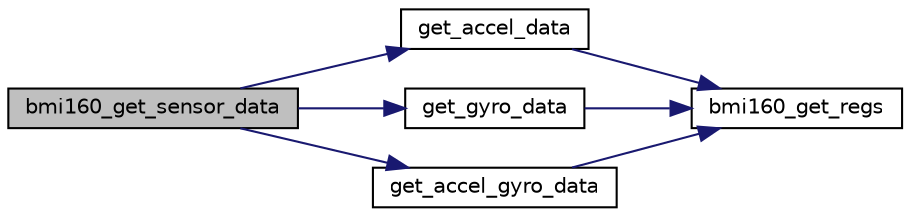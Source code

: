 digraph "bmi160_get_sensor_data"
{
  edge [fontname="Helvetica",fontsize="10",labelfontname="Helvetica",labelfontsize="10"];
  node [fontname="Helvetica",fontsize="10",shape=record];
  rankdir="LR";
  Node1 [label="bmi160_get_sensor_data",height=0.2,width=0.4,color="black", fillcolor="grey75", style="filled", fontcolor="black"];
  Node1 -> Node2 [color="midnightblue",fontsize="10",style="solid",fontname="Helvetica"];
  Node2 [label="get_accel_data",height=0.2,width=0.4,color="black", fillcolor="white", style="filled",URL="$bmi160_8c.html#a9a45bdba352749b974886c547f8853bd",tooltip="This API reads accel data along with sensor time if time is requested by user. Kindly refer the user ..."];
  Node2 -> Node3 [color="midnightblue",fontsize="10",style="solid",fontname="Helvetica"];
  Node3 [label="bmi160_get_regs",height=0.2,width=0.4,color="black", fillcolor="white", style="filled",URL="$bmi160_8c.html#a9bebc4a575526f49e625a87de9478e04",tooltip="This API reads the data from the given register address of sensor. "];
  Node1 -> Node4 [color="midnightblue",fontsize="10",style="solid",fontname="Helvetica"];
  Node4 [label="get_gyro_data",height=0.2,width=0.4,color="black", fillcolor="white", style="filled",URL="$bmi160_8c.html#a4eb539e3355431e191500f01ef618c6f",tooltip="This API reads accel data along with sensor time if time is requested by user. Kindly refer the user ..."];
  Node4 -> Node3 [color="midnightblue",fontsize="10",style="solid",fontname="Helvetica"];
  Node1 -> Node5 [color="midnightblue",fontsize="10",style="solid",fontname="Helvetica"];
  Node5 [label="get_accel_gyro_data",height=0.2,width=0.4,color="black", fillcolor="white", style="filled",URL="$bmi160_8c.html#a64af5bda307bd78b2be8b48c58dee5bc",tooltip="This API reads accel and gyro data along with sensor time if time is requested by user..."];
  Node5 -> Node3 [color="midnightblue",fontsize="10",style="solid",fontname="Helvetica"];
}
